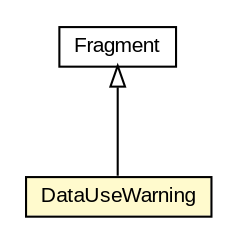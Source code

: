 #!/usr/local/bin/dot
#
# Class diagram 
# Generated by UMLGraph version R5_6-24-gf6e263 (http://www.umlgraph.org/)
#

digraph G {
	edge [fontname="arial",fontsize=10,labelfontname="arial",labelfontsize=10];
	node [fontname="arial",fontsize=10,shape=plaintext];
	nodesep=0.25;
	ranksep=0.5;
	// org.osmdroid.intro.DataUseWarning
	c16538 [label=<<table title="org.osmdroid.intro.DataUseWarning" border="0" cellborder="1" cellspacing="0" cellpadding="2" port="p" bgcolor="lemonChiffon" href="./DataUseWarning.html">
		<tr><td><table border="0" cellspacing="0" cellpadding="1">
<tr><td align="center" balign="center"> DataUseWarning </td></tr>
		</table></td></tr>
		</table>>, URL="./DataUseWarning.html", fontname="arial", fontcolor="black", fontsize=10.0];
	//org.osmdroid.intro.DataUseWarning extends android.support.v4.app.Fragment
	c16722:p -> c16538:p [dir=back,arrowtail=empty];
	// android.support.v4.app.Fragment
	c16722 [label=<<table title="android.support.v4.app.Fragment" border="0" cellborder="1" cellspacing="0" cellpadding="2" port="p" href="http://java.sun.com/j2se/1.4.2/docs/api/android/support/v4/app/Fragment.html">
		<tr><td><table border="0" cellspacing="0" cellpadding="1">
<tr><td align="center" balign="center"> Fragment </td></tr>
		</table></td></tr>
		</table>>, URL="http://java.sun.com/j2se/1.4.2/docs/api/android/support/v4/app/Fragment.html", fontname="arial", fontcolor="black", fontsize=10.0];
}


